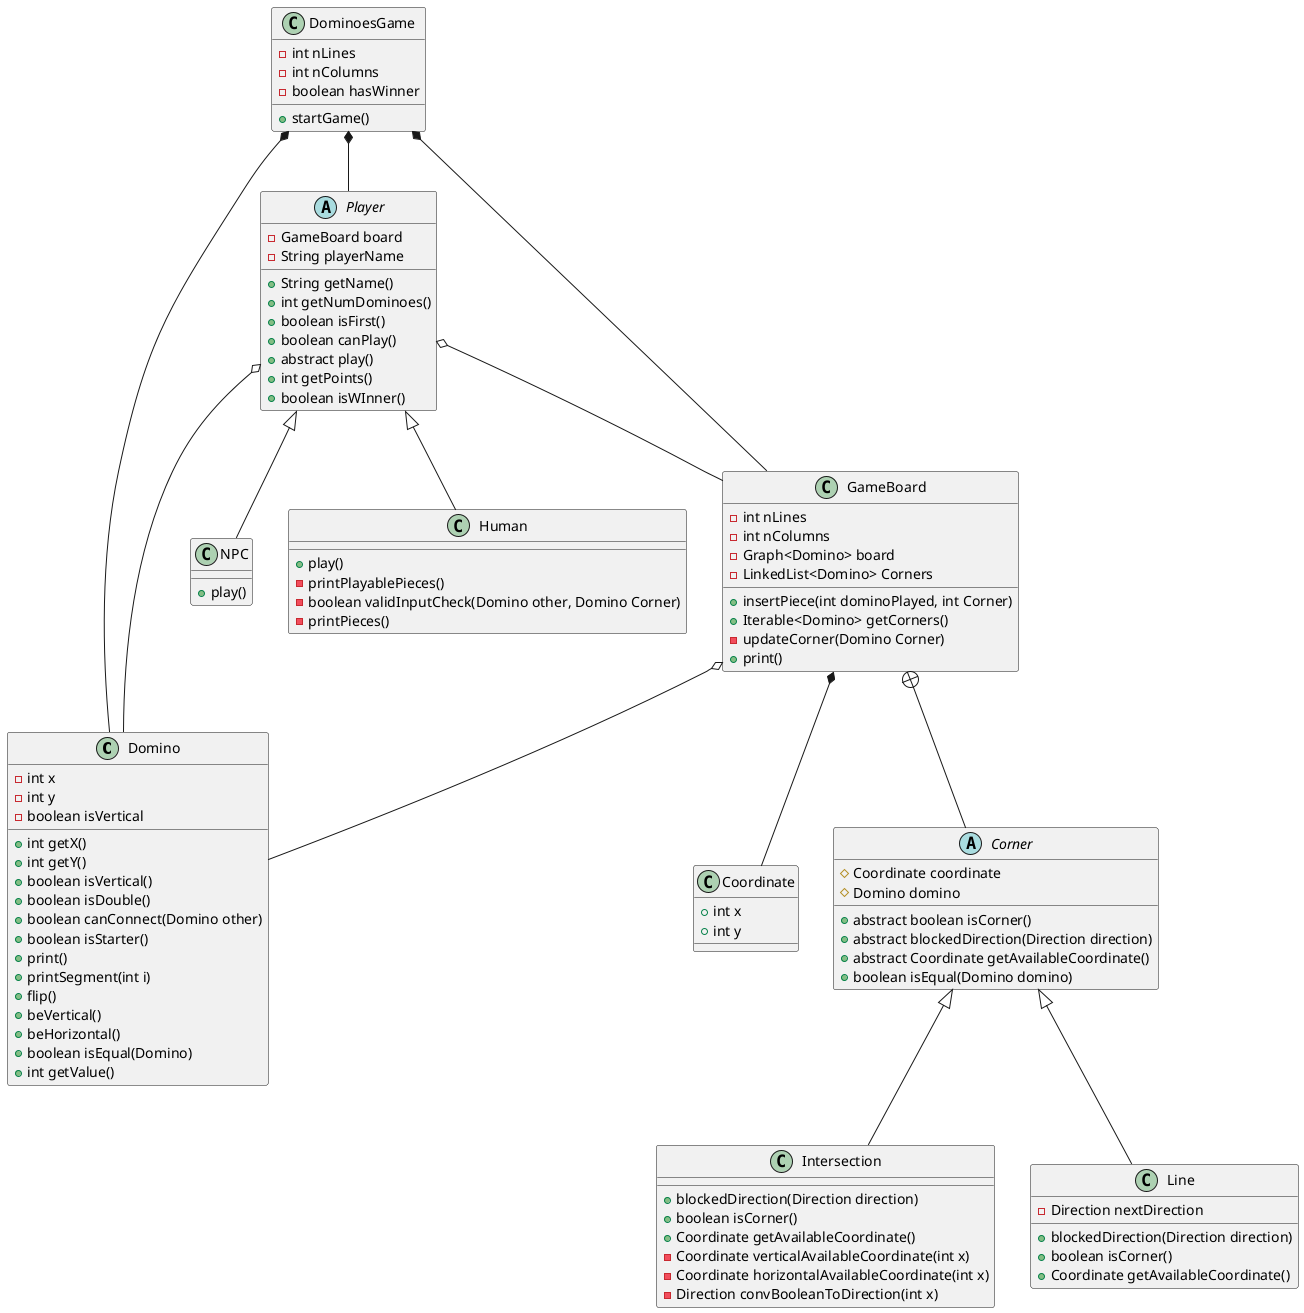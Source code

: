 @startuml

class Domino {
    - int x
    - int y
    - boolean isVertical

    + int getX()
    + int getY()
    + boolean isVertical()
    + boolean isDouble()
    + boolean canConnect(Domino other)
    + boolean isStarter()
    + print()
    + printSegment(int i)
    + flip()
    + beVertical()
    + beHorizontal()
    + boolean isEqual(Domino)
    + int getValue()
}

class GameBoard {
    - int nLines
    - int nColumns
    - Graph<Domino> board
    - LinkedList<Domino> Corners

    + insertPiece(int dominoPlayed, int Corner)
    + Iterable<Domino> getCorners()
    - updateCorner(Domino Corner)
    + print()
}

abstract class Player {
    - GameBoard board
    - String playerName

    + String getName()
    + int getNumDominoes()
    + boolean isFirst()
    + boolean canPlay()
    + abstract play()
    + int getPoints()
    + boolean isWInner()
}

class DominoesGame {
    - int nLines
    - int nColumns
    - boolean hasWinner
    + startGame()
}

class Human {

    + play()
    - printPlayablePieces()
    - boolean validInputCheck(Domino other, Domino Corner)
    - printPieces()
}

class NPC {

    + play()
}

class Coordinate{
    +int x
    +int y
}

abstract class Corner{
    #Coordinate coordinate
    #Domino domino

    +abstract boolean isCorner()
    +abstract blockedDirection(Direction direction)
    +abstract Coordinate getAvailableCoordinate()
    +boolean isEqual(Domino domino)
}

class Intersection{
 + blockedDirection(Direction direction)
 + boolean isCorner()
 + Coordinate getAvailableCoordinate()
 - Coordinate verticalAvailableCoordinate(int x)
 - Coordinate horizontalAvailableCoordinate(int x)
 - Direction convBooleanToDirection(int x)
}

class Line{
  -Direction nextDirection

  + blockedDirection(Direction direction)
  + boolean isCorner()
  + Coordinate getAvailableCoordinate()
}


DominoesGame *-- Domino
DominoesGame *-- GameBoard
DominoesGame *-- Player
GameBoard *-- Coordinate
GameBoard o-- Domino
Player o-- Domino
Player o-- GameBoard
Player <|-- Human
Player <|--NPC
Corner <|-- Intersection
Corner <|-- Line
GameBoard +-- Corner

@enduml